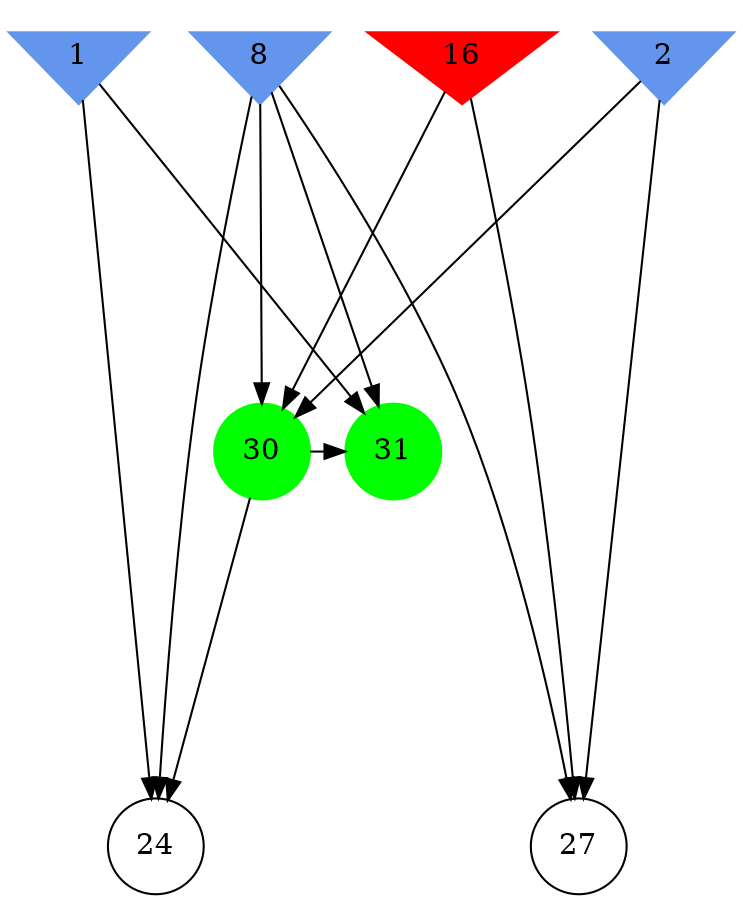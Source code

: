 digraph brain {
	ranksep=2.0;
	1 [shape=invtriangle,style=filled,color=cornflowerblue];
	2 [shape=invtriangle,style=filled,color=cornflowerblue];
	8 [shape=invtriangle,style=filled,color=cornflowerblue];
	16 [shape=invtriangle,style=filled,color=red];
	24 [shape=circle,color=black];
	27 [shape=circle,color=black];
	30 [shape=circle,style=filled,color=green];
	31 [shape=circle,style=filled,color=green];
	8	->	31;
	8	->	24;
	1	->	31;
	1	->	24;
	30	->	31;
	30	->	24;
	16	->	27;
	16	->	30;
	2	->	27;
	2	->	30;
	8	->	27;
	8	->	30;
	{ rank=same; 1; 2; 8; 16; }
	{ rank=same; 24; 27; }
	{ rank=same; 30; 31; }
}
